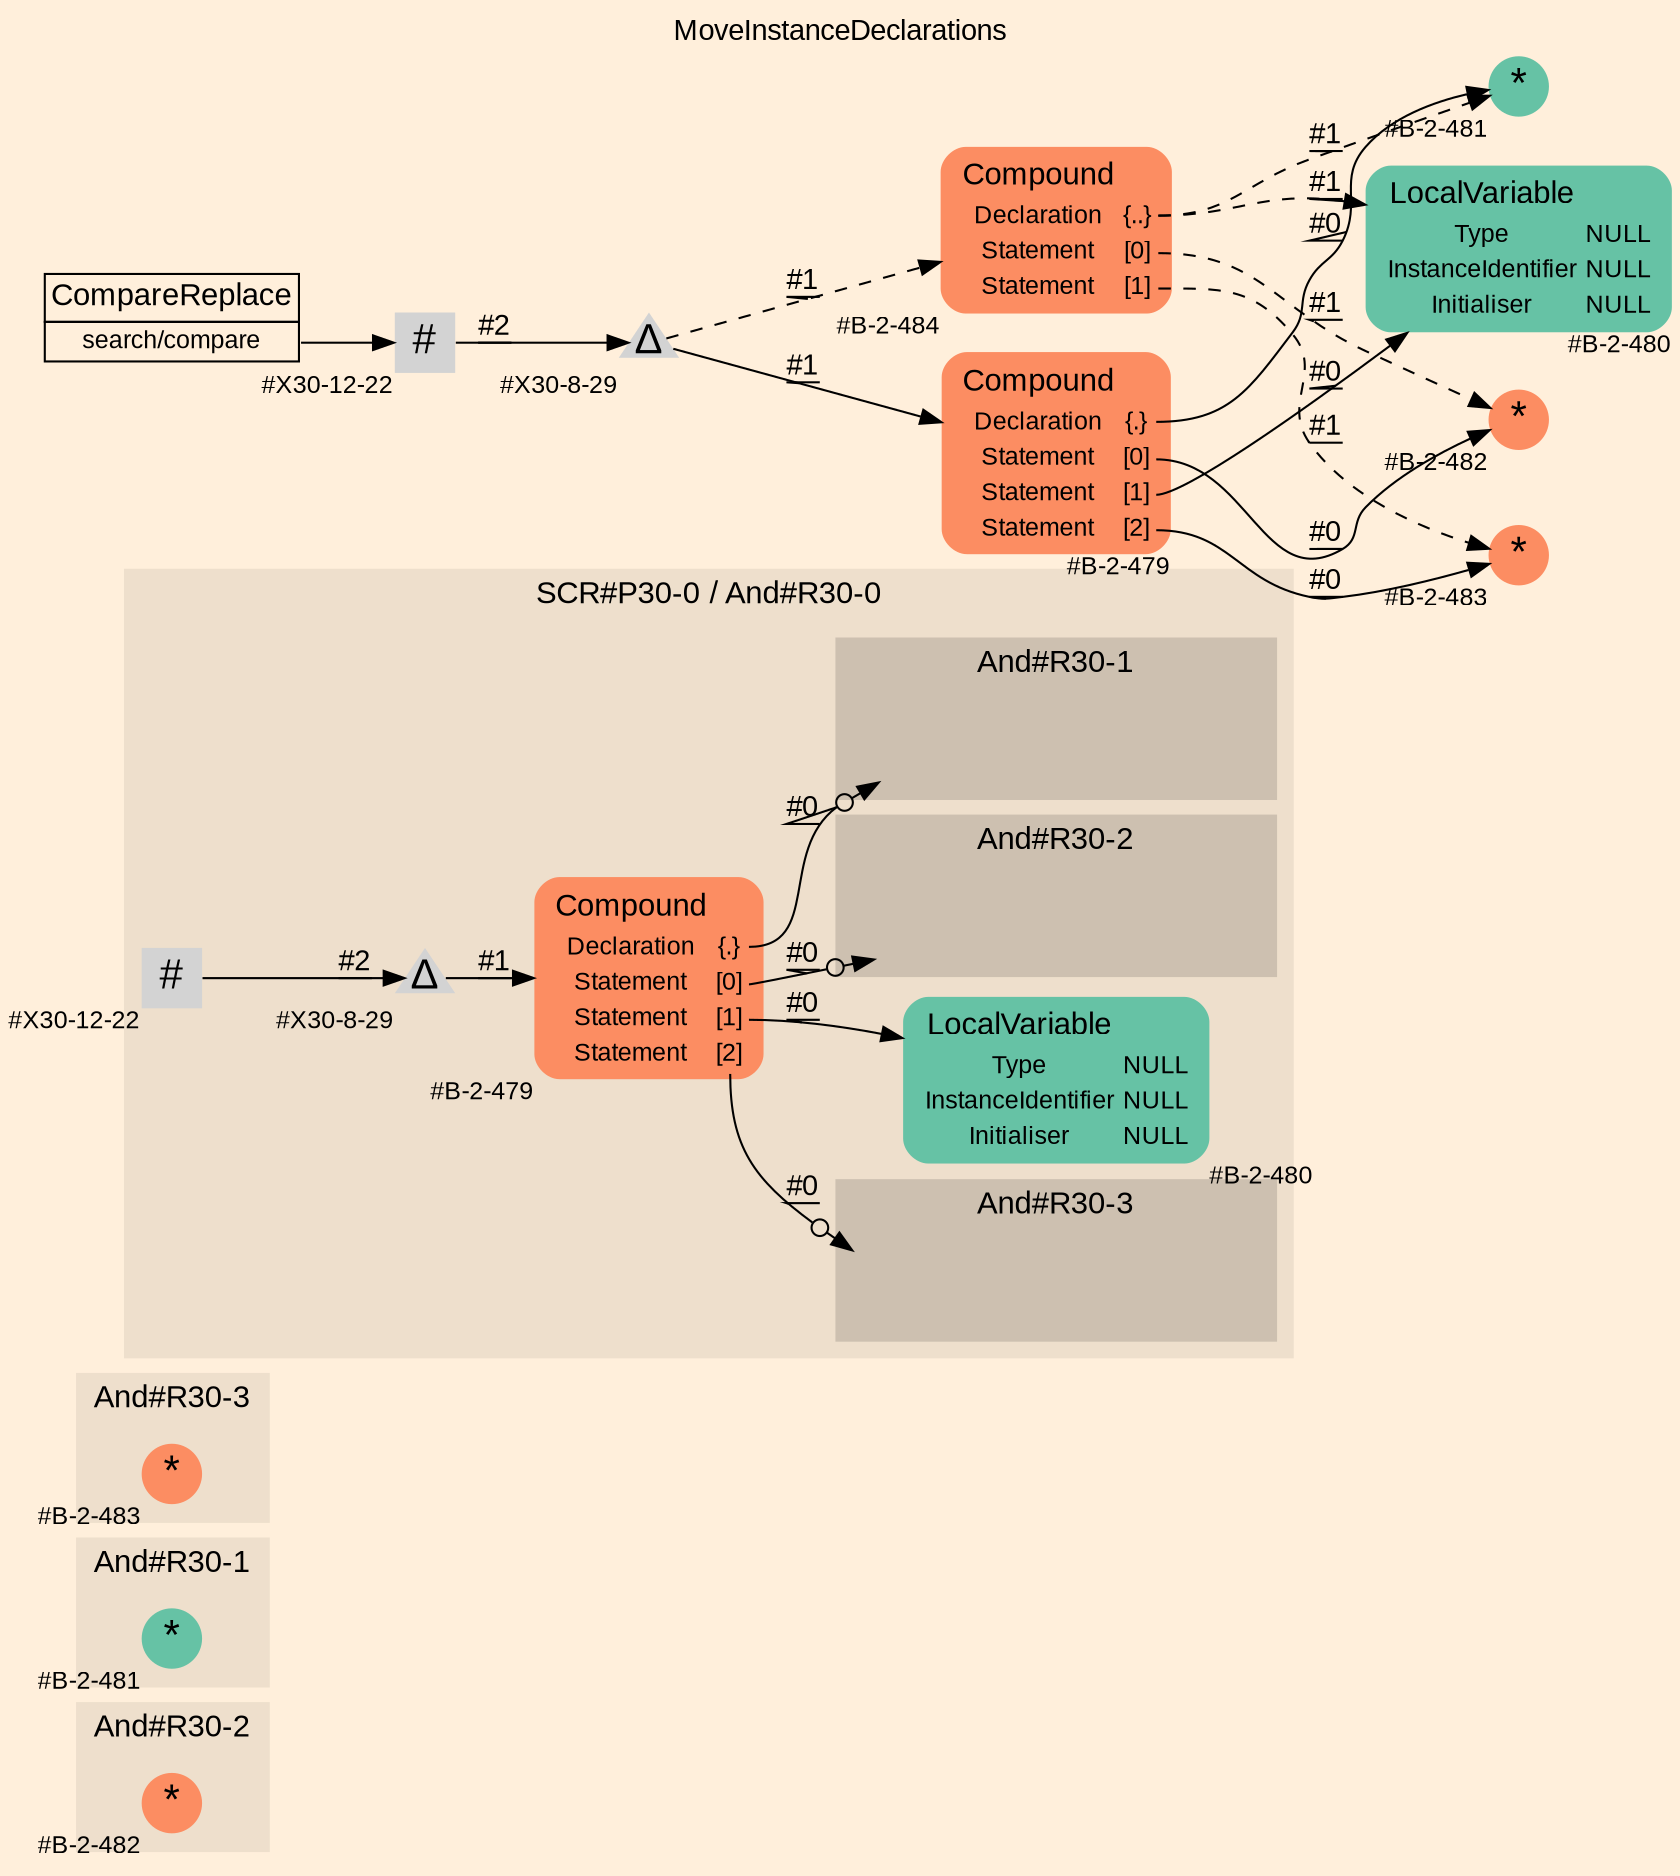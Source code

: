 digraph "MoveInstanceDeclarations" {
label = "MoveInstanceDeclarations"
labelloc = t
graph [
    rankdir = "LR"
    ranksep = 0.3
    bgcolor = antiquewhite1
    color = black
    fontcolor = black
    fontname = "Arial"
];
node [
    fontname = "Arial"
];
edge [
    fontname = "Arial"
];

// -------------------- figure And#R30-2 --------------------
// -------- region And#R30-2 ----------
subgraph "clusterAnd#R30-2" {
    label = "And#R30-2"
    style = "filled"
    color = antiquewhite2
    fontsize = "15"
    // -------- block And#R30-2/#B-2-482 ----------
    "And#R30-2/#B-2-482" [
        shape = "circle"
        fillcolor = "/set28/2"
        xlabel = "#B-2-482"
        fontsize = "12"
        fontcolor = black
        label = <<FONT POINT-SIZE="20" COLOR="black">*</FONT>>
        style = "filled"
        penwidth = 0.0
        fixedsize = true
        width = 0.4
        height = 0.4
    ];
    
}


// -------------------- figure And#R30-1 --------------------
// -------- region And#R30-1 ----------
subgraph "clusterAnd#R30-1" {
    label = "And#R30-1"
    style = "filled"
    color = antiquewhite2
    fontsize = "15"
    // -------- block And#R30-1/#B-2-481 ----------
    "And#R30-1/#B-2-481" [
        shape = "circle"
        fillcolor = "/set28/1"
        xlabel = "#B-2-481"
        fontsize = "12"
        fontcolor = black
        label = <<FONT POINT-SIZE="20" COLOR="black">*</FONT>>
        style = "filled"
        penwidth = 0.0
        fixedsize = true
        width = 0.4
        height = 0.4
    ];
    
}


// -------------------- figure And#R30-3 --------------------
// -------- region And#R30-3 ----------
subgraph "clusterAnd#R30-3" {
    label = "And#R30-3"
    style = "filled"
    color = antiquewhite2
    fontsize = "15"
    // -------- block And#R30-3/#B-2-483 ----------
    "And#R30-3/#B-2-483" [
        shape = "circle"
        fillcolor = "/set28/2"
        xlabel = "#B-2-483"
        fontsize = "12"
        fontcolor = black
        label = <<FONT POINT-SIZE="20" COLOR="black">*</FONT>>
        style = "filled"
        penwidth = 0.0
        fixedsize = true
        width = 0.4
        height = 0.4
    ];
    
}


// -------------------- figure And#R30-0 --------------------
// -------- region And#R30-0 ----------
subgraph "clusterAnd#R30-0" {
    label = "SCR#P30-0 / And#R30-0"
    style = "filled"
    color = antiquewhite2
    fontsize = "15"
    // -------- block And#R30-0/#X30-12-22 ----------
    "And#R30-0/#X30-12-22" [
        shape = "square"
        xlabel = "#X30-12-22"
        fontsize = "12"
        fontcolor = black
        label = <<FONT POINT-SIZE="20" COLOR="black">#</FONT>>
        style = "filled"
        penwidth = 0.0
        fixedsize = true
        width = 0.4
        height = 0.4
    ];
    
    // -------- block And#R30-0/#B-2-479 ----------
    "And#R30-0/#B-2-479" [
        shape = "plaintext"
        fillcolor = "/set28/2"
        xlabel = "#B-2-479"
        fontsize = "12"
        fontcolor = black
        label = <<TABLE BORDER="0" CELLBORDER="0" CELLSPACING="0">
         <TR><TD><FONT POINT-SIZE="15" COLOR="black">Compound</FONT></TD></TR>
         <TR><TD><FONT POINT-SIZE="12" COLOR="black">Declaration</FONT></TD><TD PORT="port0"><FONT POINT-SIZE="12" COLOR="black">{.}</FONT></TD></TR>
         <TR><TD><FONT POINT-SIZE="12" COLOR="black">Statement</FONT></TD><TD PORT="port1"><FONT POINT-SIZE="12" COLOR="black">[0]</FONT></TD></TR>
         <TR><TD><FONT POINT-SIZE="12" COLOR="black">Statement</FONT></TD><TD PORT="port2"><FONT POINT-SIZE="12" COLOR="black">[1]</FONT></TD></TR>
         <TR><TD><FONT POINT-SIZE="12" COLOR="black">Statement</FONT></TD><TD PORT="port3"><FONT POINT-SIZE="12" COLOR="black">[2]</FONT></TD></TR>
        </TABLE>>
        style = "rounded,filled"
    ];
    
    // -------- block And#R30-0/#X30-8-29 ----------
    "And#R30-0/#X30-8-29" [
        shape = "triangle"
        xlabel = "#X30-8-29"
        fontsize = "12"
        fontcolor = black
        label = <<FONT POINT-SIZE="20" COLOR="black">Δ</FONT>>
        style = "filled"
        penwidth = 0.0
        fixedsize = true
        width = 0.4
        height = 0.4
    ];
    
    // -------- block And#R30-0/#B-2-480 ----------
    "And#R30-0/#B-2-480" [
        shape = "plaintext"
        fillcolor = "/set28/1"
        xlabel = "#B-2-480"
        fontsize = "12"
        fontcolor = black
        label = <<TABLE BORDER="0" CELLBORDER="0" CELLSPACING="0">
         <TR><TD><FONT POINT-SIZE="15" COLOR="black">LocalVariable</FONT></TD></TR>
         <TR><TD><FONT POINT-SIZE="12" COLOR="black">Type</FONT></TD><TD PORT="port0"><FONT POINT-SIZE="12" COLOR="black">NULL</FONT></TD></TR>
         <TR><TD><FONT POINT-SIZE="12" COLOR="black">InstanceIdentifier</FONT></TD><TD PORT="port1"><FONT POINT-SIZE="12" COLOR="black">NULL</FONT></TD></TR>
         <TR><TD><FONT POINT-SIZE="12" COLOR="black">Initialiser</FONT></TD><TD PORT="port2"><FONT POINT-SIZE="12" COLOR="black">NULL</FONT></TD></TR>
        </TABLE>>
        style = "rounded,filled"
    ];
    
    // -------- region And#R30-0/And#R30-1 ----------
    subgraph "clusterAnd#R30-0/And#R30-1" {
        label = "And#R30-1"
        style = "filled"
        color = antiquewhite3
        fontsize = "15"
        // -------- block And#R30-0/And#R30-1/#B-2-481 ----------
        "And#R30-0/And#R30-1/#B-2-481" [
            shape = "none"
            fillcolor = "/set28/1"
            xlabel = "#B-2-481"
            fontsize = "12"
            fontcolor = black
            style = "invisible"
        ];
        
    }
    
    // -------- region And#R30-0/And#R30-2 ----------
    subgraph "clusterAnd#R30-0/And#R30-2" {
        label = "And#R30-2"
        style = "filled"
        color = antiquewhite3
        fontsize = "15"
        // -------- block And#R30-0/And#R30-2/#B-2-482 ----------
        "And#R30-0/And#R30-2/#B-2-482" [
            shape = "none"
            fillcolor = "/set28/2"
            xlabel = "#B-2-482"
            fontsize = "12"
            fontcolor = black
            style = "invisible"
        ];
        
    }
    
    // -------- region And#R30-0/And#R30-3 ----------
    subgraph "clusterAnd#R30-0/And#R30-3" {
        label = "And#R30-3"
        style = "filled"
        color = antiquewhite3
        fontsize = "15"
        // -------- block And#R30-0/And#R30-3/#B-2-483 ----------
        "And#R30-0/And#R30-3/#B-2-483" [
            shape = "none"
            fillcolor = "/set28/2"
            xlabel = "#B-2-483"
            fontsize = "12"
            fontcolor = black
            style = "invisible"
        ];
        
    }
    
}

"And#R30-0/#X30-12-22" -> "And#R30-0/#X30-8-29" [
    label = "#2"
    decorate = true
    color = black
    fontcolor = black
];

"And#R30-0/#B-2-479":port0 -> "And#R30-0/And#R30-1/#B-2-481" [
    arrowhead="normalnoneodot"
    label = "#0"
    decorate = true
    color = black
    fontcolor = black
];

"And#R30-0/#B-2-479":port1 -> "And#R30-0/And#R30-2/#B-2-482" [
    arrowhead="normalnoneodot"
    label = "#0"
    decorate = true
    color = black
    fontcolor = black
];

"And#R30-0/#B-2-479":port2 -> "And#R30-0/#B-2-480" [
    label = "#0"
    decorate = true
    color = black
    fontcolor = black
];

"And#R30-0/#B-2-479":port3 -> "And#R30-0/And#R30-3/#B-2-483" [
    arrowhead="normalnoneodot"
    label = "#0"
    decorate = true
    color = black
    fontcolor = black
];

"And#R30-0/#X30-8-29" -> "And#R30-0/#B-2-479" [
    label = "#1"
    decorate = true
    color = black
    fontcolor = black
];


// -------------------- transformation figure --------------------
// -------- block CR#X30-10-30 ----------
"CR#X30-10-30" [
    shape = "plaintext"
    fillcolor = antiquewhite1
    fontsize = "12"
    fontcolor = black
    label = <<TABLE BORDER="0" CELLBORDER="1" CELLSPACING="0">
     <TR><TD><FONT POINT-SIZE="15" COLOR="black">CompareReplace</FONT></TD></TR>
     <TR><TD PORT="port0"><FONT POINT-SIZE="12" COLOR="black">search/compare</FONT></TD></TR>
    </TABLE>>
    style = "filled"
    color = black
];

// -------- block #X30-12-22 ----------
"#X30-12-22" [
    shape = "square"
    xlabel = "#X30-12-22"
    fontsize = "12"
    fontcolor = black
    label = <<FONT POINT-SIZE="20" COLOR="black">#</FONT>>
    style = "filled"
    penwidth = 0.0
    fixedsize = true
    width = 0.4
    height = 0.4
];

// -------- block #X30-8-29 ----------
"#X30-8-29" [
    shape = "triangle"
    xlabel = "#X30-8-29"
    fontsize = "12"
    fontcolor = black
    label = <<FONT POINT-SIZE="20" COLOR="black">Δ</FONT>>
    style = "filled"
    penwidth = 0.0
    fixedsize = true
    width = 0.4
    height = 0.4
];

// -------- block #B-2-479 ----------
"#B-2-479" [
    shape = "plaintext"
    fillcolor = "/set28/2"
    xlabel = "#B-2-479"
    fontsize = "12"
    fontcolor = black
    label = <<TABLE BORDER="0" CELLBORDER="0" CELLSPACING="0">
     <TR><TD><FONT POINT-SIZE="15" COLOR="black">Compound</FONT></TD></TR>
     <TR><TD><FONT POINT-SIZE="12" COLOR="black">Declaration</FONT></TD><TD PORT="port0"><FONT POINT-SIZE="12" COLOR="black">{.}</FONT></TD></TR>
     <TR><TD><FONT POINT-SIZE="12" COLOR="black">Statement</FONT></TD><TD PORT="port1"><FONT POINT-SIZE="12" COLOR="black">[0]</FONT></TD></TR>
     <TR><TD><FONT POINT-SIZE="12" COLOR="black">Statement</FONT></TD><TD PORT="port2"><FONT POINT-SIZE="12" COLOR="black">[1]</FONT></TD></TR>
     <TR><TD><FONT POINT-SIZE="12" COLOR="black">Statement</FONT></TD><TD PORT="port3"><FONT POINT-SIZE="12" COLOR="black">[2]</FONT></TD></TR>
    </TABLE>>
    style = "rounded,filled"
];

// -------- block #B-2-481 ----------
"#B-2-481" [
    shape = "circle"
    fillcolor = "/set28/1"
    xlabel = "#B-2-481"
    fontsize = "12"
    fontcolor = black
    label = <<FONT POINT-SIZE="20" COLOR="black">*</FONT>>
    style = "filled"
    penwidth = 0.0
    fixedsize = true
    width = 0.4
    height = 0.4
];

// -------- block #B-2-482 ----------
"#B-2-482" [
    shape = "circle"
    fillcolor = "/set28/2"
    xlabel = "#B-2-482"
    fontsize = "12"
    fontcolor = black
    label = <<FONT POINT-SIZE="20" COLOR="black">*</FONT>>
    style = "filled"
    penwidth = 0.0
    fixedsize = true
    width = 0.4
    height = 0.4
];

// -------- block #B-2-480 ----------
"#B-2-480" [
    shape = "plaintext"
    fillcolor = "/set28/1"
    xlabel = "#B-2-480"
    fontsize = "12"
    fontcolor = black
    label = <<TABLE BORDER="0" CELLBORDER="0" CELLSPACING="0">
     <TR><TD><FONT POINT-SIZE="15" COLOR="black">LocalVariable</FONT></TD></TR>
     <TR><TD><FONT POINT-SIZE="12" COLOR="black">Type</FONT></TD><TD PORT="port0"><FONT POINT-SIZE="12" COLOR="black">NULL</FONT></TD></TR>
     <TR><TD><FONT POINT-SIZE="12" COLOR="black">InstanceIdentifier</FONT></TD><TD PORT="port1"><FONT POINT-SIZE="12" COLOR="black">NULL</FONT></TD></TR>
     <TR><TD><FONT POINT-SIZE="12" COLOR="black">Initialiser</FONT></TD><TD PORT="port2"><FONT POINT-SIZE="12" COLOR="black">NULL</FONT></TD></TR>
    </TABLE>>
    style = "rounded,filled"
];

// -------- block #B-2-483 ----------
"#B-2-483" [
    shape = "circle"
    fillcolor = "/set28/2"
    xlabel = "#B-2-483"
    fontsize = "12"
    fontcolor = black
    label = <<FONT POINT-SIZE="20" COLOR="black">*</FONT>>
    style = "filled"
    penwidth = 0.0
    fixedsize = true
    width = 0.4
    height = 0.4
];

// -------- block #B-2-484 ----------
"#B-2-484" [
    shape = "plaintext"
    fillcolor = "/set28/2"
    xlabel = "#B-2-484"
    fontsize = "12"
    fontcolor = black
    label = <<TABLE BORDER="0" CELLBORDER="0" CELLSPACING="0">
     <TR><TD><FONT POINT-SIZE="15" COLOR="black">Compound</FONT></TD></TR>
     <TR><TD><FONT POINT-SIZE="12" COLOR="black">Declaration</FONT></TD><TD PORT="port0"><FONT POINT-SIZE="12" COLOR="black">{..}</FONT></TD></TR>
     <TR><TD><FONT POINT-SIZE="12" COLOR="black">Statement</FONT></TD><TD PORT="port1"><FONT POINT-SIZE="12" COLOR="black">[0]</FONT></TD></TR>
     <TR><TD><FONT POINT-SIZE="12" COLOR="black">Statement</FONT></TD><TD PORT="port2"><FONT POINT-SIZE="12" COLOR="black">[1]</FONT></TD></TR>
    </TABLE>>
    style = "rounded,filled"
];

"CR#X30-10-30":port0 -> "#X30-12-22" [
    label = ""
    decorate = true
    color = black
    fontcolor = black
];

"#X30-12-22" -> "#X30-8-29" [
    label = "#2"
    decorate = true
    color = black
    fontcolor = black
];

"#X30-8-29" -> "#B-2-479" [
    label = "#1"
    decorate = true
    color = black
    fontcolor = black
];

"#X30-8-29" -> "#B-2-484" [
    style="dashed"
    label = "#1"
    decorate = true
    color = black
    fontcolor = black
];

"#B-2-479":port0 -> "#B-2-481" [
    label = "#0"
    decorate = true
    color = black
    fontcolor = black
];

"#B-2-479":port1 -> "#B-2-482" [
    label = "#0"
    decorate = true
    color = black
    fontcolor = black
];

"#B-2-479":port2 -> "#B-2-480" [
    label = "#0"
    decorate = true
    color = black
    fontcolor = black
];

"#B-2-479":port3 -> "#B-2-483" [
    label = "#0"
    decorate = true
    color = black
    fontcolor = black
];

"#B-2-484":port0 -> "#B-2-480" [
    style="dashed"
    label = "#1"
    decorate = true
    color = black
    fontcolor = black
];

"#B-2-484":port0 -> "#B-2-481" [
    style="dashed"
    label = "#1"
    decorate = true
    color = black
    fontcolor = black
];

"#B-2-484":port1 -> "#B-2-482" [
    style="dashed"
    label = "#1"
    decorate = true
    color = black
    fontcolor = black
];

"#B-2-484":port2 -> "#B-2-483" [
    style="dashed"
    label = "#1"
    decorate = true
    color = black
    fontcolor = black
];


}

